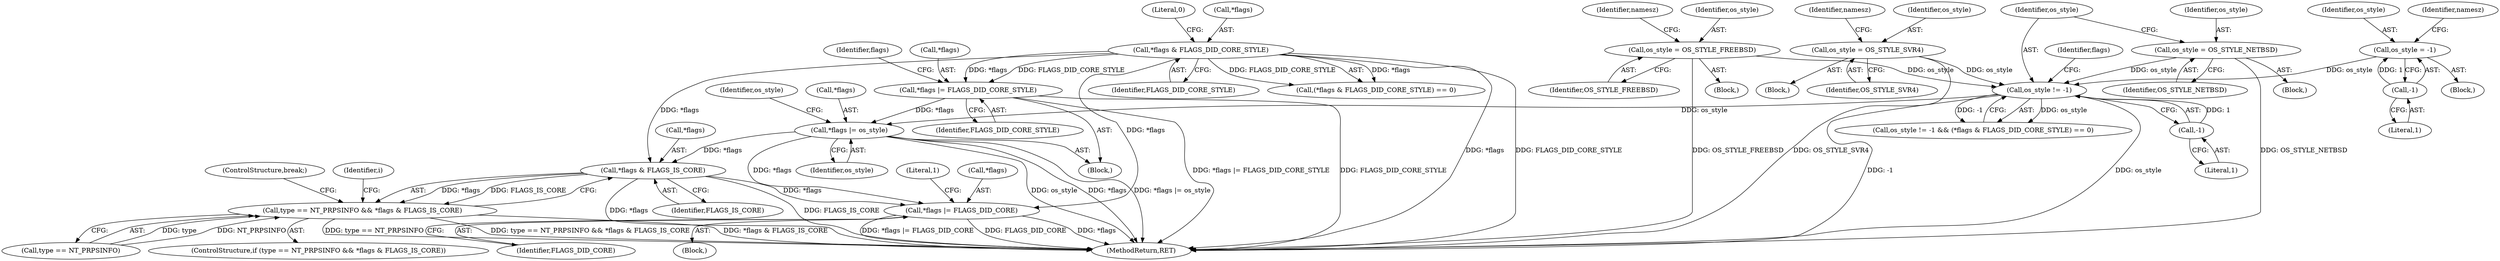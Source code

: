 digraph "0_file_a642587a9c9e2dd7feacdf513c3643ce26ad3c22@pointer" {
"1000273" [label="(Call,*flags & FLAGS_IS_CORE)"];
"1000208" [label="(Call,*flags & FLAGS_DID_CORE_STYLE)"];
"1000230" [label="(Call,*flags |= os_style)"];
"1000226" [label="(Call,*flags |= FLAGS_DID_CORE_STYLE)"];
"1000203" [label="(Call,os_style != -1)"];
"1000178" [label="(Call,os_style = OS_STYLE_FREEBSD)"];
"1000159" [label="(Call,os_style = OS_STYLE_SVR4)"];
"1000198" [label="(Call,os_style = OS_STYLE_NETBSD)"];
"1000123" [label="(Call,os_style = -1)"];
"1000125" [label="(Call,-1)"];
"1000205" [label="(Call,-1)"];
"1000269" [label="(Call,type == NT_PRPSINFO && *flags & FLAGS_IS_CORE)"];
"1000461" [label="(Call,*flags |= FLAGS_DID_CORE)"];
"1000160" [label="(Identifier,os_style)"];
"1000268" [label="(ControlStructure,if (type == NT_PRPSINFO && *flags & FLAGS_IS_CORE))"];
"1000198" [label="(Call,os_style = OS_STYLE_NETBSD)"];
"1000274" [label="(Call,*flags)"];
"1000197" [label="(Block,)"];
"1000269" [label="(Call,type == NT_PRPSINFO && *flags & FLAGS_IS_CORE)"];
"1000273" [label="(Call,*flags & FLAGS_IS_CORE)"];
"1000461" [label="(Call,*flags |= FLAGS_DID_CORE)"];
"1000158" [label="(Block,)"];
"1000161" [label="(Identifier,OS_STYLE_SVR4)"];
"1000213" [label="(Block,)"];
"1000177" [label="(Block,)"];
"1000199" [label="(Identifier,os_style)"];
"1000232" [label="(Identifier,flags)"];
"1000204" [label="(Identifier,os_style)"];
"1000179" [label="(Identifier,os_style)"];
"1000211" [label="(Identifier,FLAGS_DID_CORE_STYLE)"];
"1000203" [label="(Call,os_style != -1)"];
"1000209" [label="(Call,*flags)"];
"1000125" [label="(Call,-1)"];
"1000229" [label="(Identifier,FLAGS_DID_CORE_STYLE)"];
"1000165" [label="(Identifier,namesz)"];
"1000283" [label="(Identifier,i)"];
"1000200" [label="(Identifier,OS_STYLE_NETBSD)"];
"1000464" [label="(Identifier,FLAGS_DID_CORE)"];
"1000205" [label="(Call,-1)"];
"1000468" [label="(ControlStructure,break;)"];
"1000159" [label="(Call,os_style = OS_STYLE_SVR4)"];
"1000131" [label="(Identifier,namesz)"];
"1000206" [label="(Literal,1)"];
"1000471" [label="(MethodReturn,RET)"];
"1000290" [label="(Block,)"];
"1000210" [label="(Identifier,flags)"];
"1000230" [label="(Call,*flags |= os_style)"];
"1000123" [label="(Call,os_style = -1)"];
"1000121" [label="(Block,)"];
"1000270" [label="(Call,type == NT_PRPSINFO)"];
"1000466" [label="(Literal,1)"];
"1000184" [label="(Identifier,namesz)"];
"1000178" [label="(Call,os_style = OS_STYLE_FREEBSD)"];
"1000462" [label="(Call,*flags)"];
"1000233" [label="(Identifier,os_style)"];
"1000208" [label="(Call,*flags & FLAGS_DID_CORE_STYLE)"];
"1000227" [label="(Call,*flags)"];
"1000126" [label="(Literal,1)"];
"1000180" [label="(Identifier,OS_STYLE_FREEBSD)"];
"1000212" [label="(Literal,0)"];
"1000207" [label="(Call,(*flags & FLAGS_DID_CORE_STYLE) == 0)"];
"1000235" [label="(Identifier,os_style)"];
"1000276" [label="(Identifier,FLAGS_IS_CORE)"];
"1000226" [label="(Call,*flags |= FLAGS_DID_CORE_STYLE)"];
"1000231" [label="(Call,*flags)"];
"1000124" [label="(Identifier,os_style)"];
"1000202" [label="(Call,os_style != -1 && (*flags & FLAGS_DID_CORE_STYLE) == 0)"];
"1000273" -> "1000269"  [label="AST: "];
"1000273" -> "1000276"  [label="CFG: "];
"1000274" -> "1000273"  [label="AST: "];
"1000276" -> "1000273"  [label="AST: "];
"1000269" -> "1000273"  [label="CFG: "];
"1000273" -> "1000471"  [label="DDG: *flags"];
"1000273" -> "1000471"  [label="DDG: FLAGS_IS_CORE"];
"1000273" -> "1000269"  [label="DDG: *flags"];
"1000273" -> "1000269"  [label="DDG: FLAGS_IS_CORE"];
"1000208" -> "1000273"  [label="DDG: *flags"];
"1000230" -> "1000273"  [label="DDG: *flags"];
"1000273" -> "1000461"  [label="DDG: *flags"];
"1000208" -> "1000207"  [label="AST: "];
"1000208" -> "1000211"  [label="CFG: "];
"1000209" -> "1000208"  [label="AST: "];
"1000211" -> "1000208"  [label="AST: "];
"1000212" -> "1000208"  [label="CFG: "];
"1000208" -> "1000471"  [label="DDG: *flags"];
"1000208" -> "1000471"  [label="DDG: FLAGS_DID_CORE_STYLE"];
"1000208" -> "1000207"  [label="DDG: *flags"];
"1000208" -> "1000207"  [label="DDG: FLAGS_DID_CORE_STYLE"];
"1000208" -> "1000226"  [label="DDG: *flags"];
"1000208" -> "1000226"  [label="DDG: FLAGS_DID_CORE_STYLE"];
"1000208" -> "1000461"  [label="DDG: *flags"];
"1000230" -> "1000213"  [label="AST: "];
"1000230" -> "1000233"  [label="CFG: "];
"1000231" -> "1000230"  [label="AST: "];
"1000233" -> "1000230"  [label="AST: "];
"1000235" -> "1000230"  [label="CFG: "];
"1000230" -> "1000471"  [label="DDG: os_style"];
"1000230" -> "1000471"  [label="DDG: *flags"];
"1000230" -> "1000471"  [label="DDG: *flags |= os_style"];
"1000226" -> "1000230"  [label="DDG: *flags"];
"1000203" -> "1000230"  [label="DDG: os_style"];
"1000230" -> "1000461"  [label="DDG: *flags"];
"1000226" -> "1000213"  [label="AST: "];
"1000226" -> "1000229"  [label="CFG: "];
"1000227" -> "1000226"  [label="AST: "];
"1000229" -> "1000226"  [label="AST: "];
"1000232" -> "1000226"  [label="CFG: "];
"1000226" -> "1000471"  [label="DDG: *flags |= FLAGS_DID_CORE_STYLE"];
"1000226" -> "1000471"  [label="DDG: FLAGS_DID_CORE_STYLE"];
"1000203" -> "1000202"  [label="AST: "];
"1000203" -> "1000205"  [label="CFG: "];
"1000204" -> "1000203"  [label="AST: "];
"1000205" -> "1000203"  [label="AST: "];
"1000210" -> "1000203"  [label="CFG: "];
"1000202" -> "1000203"  [label="CFG: "];
"1000203" -> "1000471"  [label="DDG: -1"];
"1000203" -> "1000471"  [label="DDG: os_style"];
"1000203" -> "1000202"  [label="DDG: os_style"];
"1000203" -> "1000202"  [label="DDG: -1"];
"1000178" -> "1000203"  [label="DDG: os_style"];
"1000159" -> "1000203"  [label="DDG: os_style"];
"1000198" -> "1000203"  [label="DDG: os_style"];
"1000123" -> "1000203"  [label="DDG: os_style"];
"1000205" -> "1000203"  [label="DDG: 1"];
"1000178" -> "1000177"  [label="AST: "];
"1000178" -> "1000180"  [label="CFG: "];
"1000179" -> "1000178"  [label="AST: "];
"1000180" -> "1000178"  [label="AST: "];
"1000184" -> "1000178"  [label="CFG: "];
"1000178" -> "1000471"  [label="DDG: OS_STYLE_FREEBSD"];
"1000159" -> "1000158"  [label="AST: "];
"1000159" -> "1000161"  [label="CFG: "];
"1000160" -> "1000159"  [label="AST: "];
"1000161" -> "1000159"  [label="AST: "];
"1000165" -> "1000159"  [label="CFG: "];
"1000159" -> "1000471"  [label="DDG: OS_STYLE_SVR4"];
"1000198" -> "1000197"  [label="AST: "];
"1000198" -> "1000200"  [label="CFG: "];
"1000199" -> "1000198"  [label="AST: "];
"1000200" -> "1000198"  [label="AST: "];
"1000204" -> "1000198"  [label="CFG: "];
"1000198" -> "1000471"  [label="DDG: OS_STYLE_NETBSD"];
"1000123" -> "1000121"  [label="AST: "];
"1000123" -> "1000125"  [label="CFG: "];
"1000124" -> "1000123"  [label="AST: "];
"1000125" -> "1000123"  [label="AST: "];
"1000131" -> "1000123"  [label="CFG: "];
"1000125" -> "1000123"  [label="DDG: 1"];
"1000125" -> "1000126"  [label="CFG: "];
"1000126" -> "1000125"  [label="AST: "];
"1000205" -> "1000206"  [label="CFG: "];
"1000206" -> "1000205"  [label="AST: "];
"1000269" -> "1000268"  [label="AST: "];
"1000269" -> "1000270"  [label="CFG: "];
"1000270" -> "1000269"  [label="AST: "];
"1000283" -> "1000269"  [label="CFG: "];
"1000468" -> "1000269"  [label="CFG: "];
"1000269" -> "1000471"  [label="DDG: type == NT_PRPSINFO && *flags & FLAGS_IS_CORE"];
"1000269" -> "1000471"  [label="DDG: *flags & FLAGS_IS_CORE"];
"1000269" -> "1000471"  [label="DDG: type == NT_PRPSINFO"];
"1000270" -> "1000269"  [label="DDG: type"];
"1000270" -> "1000269"  [label="DDG: NT_PRPSINFO"];
"1000461" -> "1000290"  [label="AST: "];
"1000461" -> "1000464"  [label="CFG: "];
"1000462" -> "1000461"  [label="AST: "];
"1000464" -> "1000461"  [label="AST: "];
"1000466" -> "1000461"  [label="CFG: "];
"1000461" -> "1000471"  [label="DDG: *flags |= FLAGS_DID_CORE"];
"1000461" -> "1000471"  [label="DDG: FLAGS_DID_CORE"];
"1000461" -> "1000471"  [label="DDG: *flags"];
}
